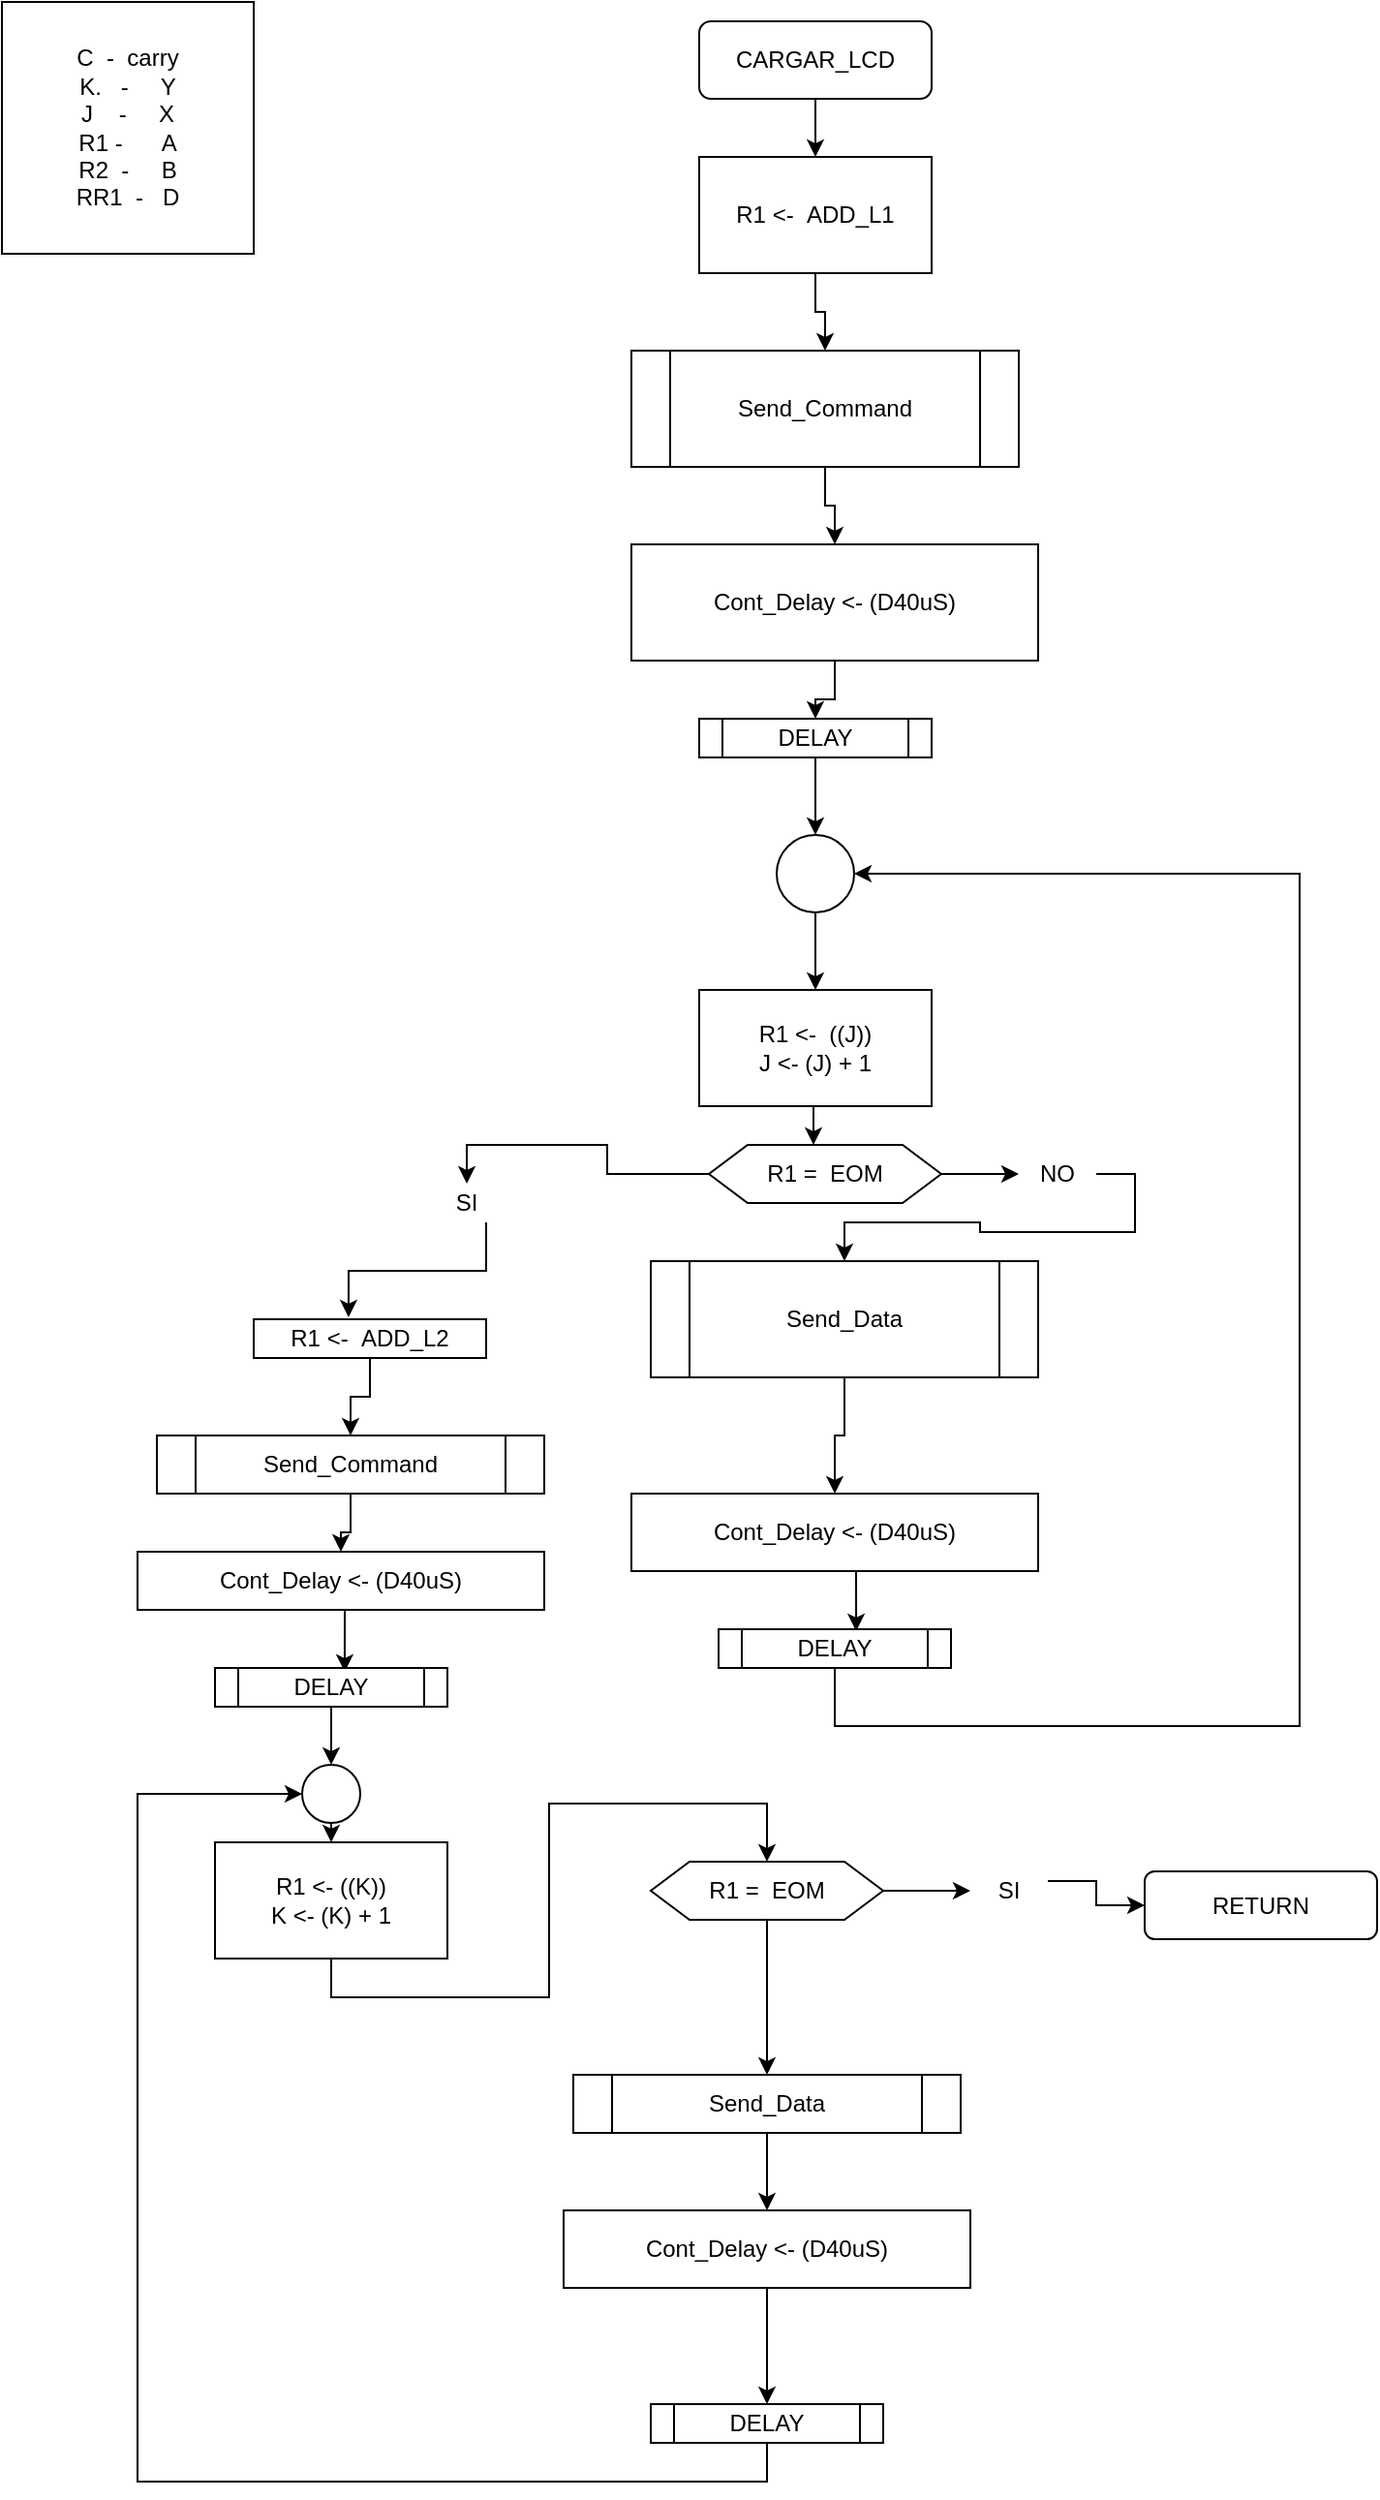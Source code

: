 <mxfile version="14.4.3" type="device"><diagram id="8yJUj1CK0QmkXh2uXSr3" name="Page-1"><mxGraphModel dx="685" dy="785" grid="1" gridSize="10" guides="1" tooltips="1" connect="1" arrows="1" fold="1" page="1" pageScale="1" pageWidth="850" pageHeight="1100" math="0" shadow="0"><root><mxCell id="0"/><mxCell id="1" parent="0"/><mxCell id="rOfRxUgfUwP2hhOxdXl6-1" value="C &amp;nbsp;- &amp;nbsp;carry&lt;br&gt;K. &amp;nbsp; - &amp;nbsp; &amp;nbsp; Y&lt;br&gt;J &amp;nbsp; &amp;nbsp;- &amp;nbsp; &amp;nbsp; X&lt;br&gt;R1 - &amp;nbsp; &amp;nbsp; &amp;nbsp;A&lt;br&gt;R2 &amp;nbsp;- &amp;nbsp; &amp;nbsp; B&lt;br&gt;RR1 &amp;nbsp;- &amp;nbsp; D" style="whiteSpace=wrap;html=1;aspect=fixed;" parent="1" vertex="1"><mxGeometry y="40" width="130" height="130" as="geometry"/></mxCell><mxCell id="rOfRxUgfUwP2hhOxdXl6-5" style="edgeStyle=orthogonalEdgeStyle;rounded=0;orthogonalLoop=1;jettySize=auto;html=1;exitX=0.5;exitY=1;exitDx=0;exitDy=0;entryX=0.5;entryY=0;entryDx=0;entryDy=0;" parent="1" source="rOfRxUgfUwP2hhOxdXl6-2" target="rOfRxUgfUwP2hhOxdXl6-3" edge="1"><mxGeometry relative="1" as="geometry"/></mxCell><mxCell id="rOfRxUgfUwP2hhOxdXl6-2" value="CARGAR_LCD" style="rounded=1;whiteSpace=wrap;html=1;" parent="1" vertex="1"><mxGeometry x="360" y="50" width="120" height="40" as="geometry"/></mxCell><mxCell id="rOfRxUgfUwP2hhOxdXl6-6" style="edgeStyle=orthogonalEdgeStyle;rounded=0;orthogonalLoop=1;jettySize=auto;html=1;exitX=0.5;exitY=1;exitDx=0;exitDy=0;" parent="1" source="rOfRxUgfUwP2hhOxdXl6-3" target="rOfRxUgfUwP2hhOxdXl6-4" edge="1"><mxGeometry relative="1" as="geometry"/></mxCell><mxCell id="rOfRxUgfUwP2hhOxdXl6-3" value="R1 &amp;lt;- &amp;nbsp;ADD_L1" style="rounded=0;whiteSpace=wrap;html=1;" parent="1" vertex="1"><mxGeometry x="360" y="120" width="120" height="60" as="geometry"/></mxCell><mxCell id="rOfRxUgfUwP2hhOxdXl6-8" style="edgeStyle=orthogonalEdgeStyle;rounded=0;orthogonalLoop=1;jettySize=auto;html=1;exitX=0.5;exitY=1;exitDx=0;exitDy=0;" parent="1" source="rOfRxUgfUwP2hhOxdXl6-4" target="rOfRxUgfUwP2hhOxdXl6-7" edge="1"><mxGeometry relative="1" as="geometry"/></mxCell><mxCell id="rOfRxUgfUwP2hhOxdXl6-4" value="Send_Command" style="shape=process;whiteSpace=wrap;html=1;backgroundOutline=1;" parent="1" vertex="1"><mxGeometry x="325" y="220" width="200" height="60" as="geometry"/></mxCell><mxCell id="rOfRxUgfUwP2hhOxdXl6-10" style="edgeStyle=orthogonalEdgeStyle;rounded=0;orthogonalLoop=1;jettySize=auto;html=1;exitX=0.5;exitY=1;exitDx=0;exitDy=0;" parent="1" source="rOfRxUgfUwP2hhOxdXl6-7" target="rOfRxUgfUwP2hhOxdXl6-9" edge="1"><mxGeometry relative="1" as="geometry"/></mxCell><mxCell id="rOfRxUgfUwP2hhOxdXl6-7" value="Cont_Delay &amp;lt;- (D40uS)" style="rounded=0;whiteSpace=wrap;html=1;" parent="1" vertex="1"><mxGeometry x="325" y="320" width="210" height="60" as="geometry"/></mxCell><mxCell id="rOfRxUgfUwP2hhOxdXl6-14" style="edgeStyle=orthogonalEdgeStyle;rounded=0;orthogonalLoop=1;jettySize=auto;html=1;exitX=0.5;exitY=1;exitDx=0;exitDy=0;entryX=0.5;entryY=0;entryDx=0;entryDy=0;" parent="1" source="rOfRxUgfUwP2hhOxdXl6-9" target="rOfRxUgfUwP2hhOxdXl6-11" edge="1"><mxGeometry relative="1" as="geometry"/></mxCell><mxCell id="rOfRxUgfUwP2hhOxdXl6-9" value="DELAY" style="shape=process;whiteSpace=wrap;html=1;backgroundOutline=1;" parent="1" vertex="1"><mxGeometry x="360" y="410" width="120" height="20" as="geometry"/></mxCell><mxCell id="rOfRxUgfUwP2hhOxdXl6-16" style="edgeStyle=orthogonalEdgeStyle;rounded=0;orthogonalLoop=1;jettySize=auto;html=1;exitX=0.5;exitY=1;exitDx=0;exitDy=0;entryX=0.5;entryY=0;entryDx=0;entryDy=0;" parent="1" source="rOfRxUgfUwP2hhOxdXl6-11" target="rOfRxUgfUwP2hhOxdXl6-15" edge="1"><mxGeometry relative="1" as="geometry"/></mxCell><mxCell id="rOfRxUgfUwP2hhOxdXl6-11" value="" style="ellipse;whiteSpace=wrap;html=1;aspect=fixed;" parent="1" vertex="1"><mxGeometry x="400" y="470" width="40" height="40" as="geometry"/></mxCell><mxCell id="rOfRxUgfUwP2hhOxdXl6-18" style="edgeStyle=orthogonalEdgeStyle;rounded=0;orthogonalLoop=1;jettySize=auto;html=1;exitX=0.5;exitY=1;exitDx=0;exitDy=0;entryX=0.45;entryY=0;entryDx=0;entryDy=0;entryPerimeter=0;" parent="1" source="rOfRxUgfUwP2hhOxdXl6-15" target="rOfRxUgfUwP2hhOxdXl6-17" edge="1"><mxGeometry relative="1" as="geometry"/></mxCell><mxCell id="rOfRxUgfUwP2hhOxdXl6-15" value="R1 &amp;lt;- &amp;nbsp;((J))&lt;br&gt;J &amp;lt;- (J) + 1" style="rounded=0;whiteSpace=wrap;html=1;" parent="1" vertex="1"><mxGeometry x="360" y="550" width="120" height="60" as="geometry"/></mxCell><mxCell id="rOfRxUgfUwP2hhOxdXl6-29" style="edgeStyle=orthogonalEdgeStyle;rounded=0;orthogonalLoop=1;jettySize=auto;html=1;exitX=0;exitY=0.5;exitDx=0;exitDy=0;entryX=0.5;entryY=0;entryDx=0;entryDy=0;" parent="1" source="rOfRxUgfUwP2hhOxdXl6-17" target="rOfRxUgfUwP2hhOxdXl6-28" edge="1"><mxGeometry relative="1" as="geometry"/></mxCell><mxCell id="6wZ9S0bWkZ7zFn7hSFnT-3" style="edgeStyle=orthogonalEdgeStyle;rounded=0;orthogonalLoop=1;jettySize=auto;html=1;exitX=1;exitY=0.5;exitDx=0;exitDy=0;entryX=0;entryY=0.5;entryDx=0;entryDy=0;" edge="1" parent="1" source="rOfRxUgfUwP2hhOxdXl6-17" target="6wZ9S0bWkZ7zFn7hSFnT-2"><mxGeometry relative="1" as="geometry"/></mxCell><mxCell id="rOfRxUgfUwP2hhOxdXl6-17" value="R1 = &amp;nbsp;EOM" style="shape=hexagon;perimeter=hexagonPerimeter2;whiteSpace=wrap;html=1;fixedSize=1;" parent="1" vertex="1"><mxGeometry x="365" y="630" width="120" height="30" as="geometry"/></mxCell><mxCell id="rOfRxUgfUwP2hhOxdXl6-23" style="edgeStyle=orthogonalEdgeStyle;rounded=0;orthogonalLoop=1;jettySize=auto;html=1;exitX=0.5;exitY=1;exitDx=0;exitDy=0;" parent="1" source="rOfRxUgfUwP2hhOxdXl6-19" target="rOfRxUgfUwP2hhOxdXl6-21" edge="1"><mxGeometry relative="1" as="geometry"/></mxCell><mxCell id="rOfRxUgfUwP2hhOxdXl6-19" value="Send_Data" style="shape=process;whiteSpace=wrap;html=1;backgroundOutline=1;" parent="1" vertex="1"><mxGeometry x="335" y="690" width="200" height="60" as="geometry"/></mxCell><mxCell id="rOfRxUgfUwP2hhOxdXl6-25" style="edgeStyle=orthogonalEdgeStyle;rounded=0;orthogonalLoop=1;jettySize=auto;html=1;exitX=0.5;exitY=1;exitDx=0;exitDy=0;entryX=0.592;entryY=0.05;entryDx=0;entryDy=0;entryPerimeter=0;" parent="1" source="rOfRxUgfUwP2hhOxdXl6-21" target="rOfRxUgfUwP2hhOxdXl6-24" edge="1"><mxGeometry relative="1" as="geometry"/></mxCell><mxCell id="rOfRxUgfUwP2hhOxdXl6-21" value="Cont_Delay &amp;lt;- (D40uS)" style="rounded=0;whiteSpace=wrap;html=1;" parent="1" vertex="1"><mxGeometry x="325" y="810" width="210" height="40" as="geometry"/></mxCell><mxCell id="rOfRxUgfUwP2hhOxdXl6-27" style="edgeStyle=orthogonalEdgeStyle;rounded=0;orthogonalLoop=1;jettySize=auto;html=1;exitX=0.5;exitY=1;exitDx=0;exitDy=0;entryX=1;entryY=0.5;entryDx=0;entryDy=0;" parent="1" source="rOfRxUgfUwP2hhOxdXl6-24" target="rOfRxUgfUwP2hhOxdXl6-11" edge="1"><mxGeometry relative="1" as="geometry"><Array as="points"><mxPoint x="430" y="930"/><mxPoint x="670" y="930"/><mxPoint x="670" y="490"/></Array></mxGeometry></mxCell><mxCell id="rOfRxUgfUwP2hhOxdXl6-24" value="DELAY" style="shape=process;whiteSpace=wrap;html=1;backgroundOutline=1;" parent="1" vertex="1"><mxGeometry x="370" y="880" width="120" height="20" as="geometry"/></mxCell><mxCell id="rOfRxUgfUwP2hhOxdXl6-33" style="edgeStyle=orthogonalEdgeStyle;rounded=0;orthogonalLoop=1;jettySize=auto;html=1;exitX=0.75;exitY=1;exitDx=0;exitDy=0;entryX=0.408;entryY=-0.05;entryDx=0;entryDy=0;entryPerimeter=0;" parent="1" source="rOfRxUgfUwP2hhOxdXl6-28" target="rOfRxUgfUwP2hhOxdXl6-30" edge="1"><mxGeometry relative="1" as="geometry"/></mxCell><mxCell id="rOfRxUgfUwP2hhOxdXl6-28" value="SI" style="text;html=1;strokeColor=none;fillColor=none;align=center;verticalAlign=middle;whiteSpace=wrap;rounded=0;" parent="1" vertex="1"><mxGeometry x="220" y="650" width="40" height="20" as="geometry"/></mxCell><mxCell id="rOfRxUgfUwP2hhOxdXl6-34" style="edgeStyle=orthogonalEdgeStyle;rounded=0;orthogonalLoop=1;jettySize=auto;html=1;exitX=0.5;exitY=1;exitDx=0;exitDy=0;" parent="1" source="rOfRxUgfUwP2hhOxdXl6-30" target="rOfRxUgfUwP2hhOxdXl6-32" edge="1"><mxGeometry relative="1" as="geometry"/></mxCell><mxCell id="rOfRxUgfUwP2hhOxdXl6-30" value="R1 &amp;lt;- &amp;nbsp;ADD_L2" style="rounded=0;whiteSpace=wrap;html=1;" parent="1" vertex="1"><mxGeometry x="130" y="720" width="120" height="20" as="geometry"/></mxCell><mxCell id="rOfRxUgfUwP2hhOxdXl6-31" style="edgeStyle=orthogonalEdgeStyle;rounded=0;orthogonalLoop=1;jettySize=auto;html=1;exitX=0.5;exitY=1;exitDx=0;exitDy=0;" parent="1" source="rOfRxUgfUwP2hhOxdXl6-4" target="rOfRxUgfUwP2hhOxdXl6-4" edge="1"><mxGeometry relative="1" as="geometry"/></mxCell><mxCell id="rOfRxUgfUwP2hhOxdXl6-36" style="edgeStyle=orthogonalEdgeStyle;rounded=0;orthogonalLoop=1;jettySize=auto;html=1;exitX=0.5;exitY=1;exitDx=0;exitDy=0;" parent="1" source="rOfRxUgfUwP2hhOxdXl6-32" target="rOfRxUgfUwP2hhOxdXl6-35" edge="1"><mxGeometry relative="1" as="geometry"/></mxCell><mxCell id="rOfRxUgfUwP2hhOxdXl6-32" value="Send_Command" style="shape=process;whiteSpace=wrap;html=1;backgroundOutline=1;" parent="1" vertex="1"><mxGeometry x="80" y="780" width="200" height="30" as="geometry"/></mxCell><mxCell id="rOfRxUgfUwP2hhOxdXl6-38" style="edgeStyle=orthogonalEdgeStyle;rounded=0;orthogonalLoop=1;jettySize=auto;html=1;exitX=0.5;exitY=1;exitDx=0;exitDy=0;entryX=0.558;entryY=0.1;entryDx=0;entryDy=0;entryPerimeter=0;" parent="1" source="rOfRxUgfUwP2hhOxdXl6-35" target="rOfRxUgfUwP2hhOxdXl6-37" edge="1"><mxGeometry relative="1" as="geometry"/></mxCell><mxCell id="rOfRxUgfUwP2hhOxdXl6-35" value="Cont_Delay &amp;lt;- (D40uS)" style="rounded=0;whiteSpace=wrap;html=1;" parent="1" vertex="1"><mxGeometry x="70" y="840" width="210" height="30" as="geometry"/></mxCell><mxCell id="rOfRxUgfUwP2hhOxdXl6-41" style="edgeStyle=orthogonalEdgeStyle;rounded=0;orthogonalLoop=1;jettySize=auto;html=1;exitX=0.5;exitY=1;exitDx=0;exitDy=0;entryX=0.5;entryY=0;entryDx=0;entryDy=0;" parent="1" source="rOfRxUgfUwP2hhOxdXl6-37" target="rOfRxUgfUwP2hhOxdXl6-40" edge="1"><mxGeometry relative="1" as="geometry"/></mxCell><mxCell id="rOfRxUgfUwP2hhOxdXl6-37" value="DELAY" style="shape=process;whiteSpace=wrap;html=1;backgroundOutline=1;" parent="1" vertex="1"><mxGeometry x="110" y="900" width="120" height="20" as="geometry"/></mxCell><mxCell id="rOfRxUgfUwP2hhOxdXl6-44" style="edgeStyle=orthogonalEdgeStyle;rounded=0;orthogonalLoop=1;jettySize=auto;html=1;exitX=0.5;exitY=1;exitDx=0;exitDy=0;entryX=0.5;entryY=0;entryDx=0;entryDy=0;" parent="1" source="rOfRxUgfUwP2hhOxdXl6-39" target="rOfRxUgfUwP2hhOxdXl6-43" edge="1"><mxGeometry relative="1" as="geometry"/></mxCell><mxCell id="rOfRxUgfUwP2hhOxdXl6-39" value="R1 &amp;lt;- ((K))&lt;br&gt;K &amp;lt;- (K) + 1" style="rounded=0;whiteSpace=wrap;html=1;" parent="1" vertex="1"><mxGeometry x="110" y="990" width="120" height="60" as="geometry"/></mxCell><mxCell id="rOfRxUgfUwP2hhOxdXl6-42" style="edgeStyle=orthogonalEdgeStyle;rounded=0;orthogonalLoop=1;jettySize=auto;html=1;exitX=0.5;exitY=1;exitDx=0;exitDy=0;entryX=0.5;entryY=0;entryDx=0;entryDy=0;" parent="1" source="rOfRxUgfUwP2hhOxdXl6-40" target="rOfRxUgfUwP2hhOxdXl6-39" edge="1"><mxGeometry relative="1" as="geometry"/></mxCell><mxCell id="rOfRxUgfUwP2hhOxdXl6-40" value="" style="ellipse;whiteSpace=wrap;html=1;aspect=fixed;" parent="1" vertex="1"><mxGeometry x="155" y="950" width="30" height="30" as="geometry"/></mxCell><mxCell id="rOfRxUgfUwP2hhOxdXl6-46" style="edgeStyle=orthogonalEdgeStyle;rounded=0;orthogonalLoop=1;jettySize=auto;html=1;exitX=1;exitY=0.5;exitDx=0;exitDy=0;" parent="1" source="rOfRxUgfUwP2hhOxdXl6-43" target="rOfRxUgfUwP2hhOxdXl6-45" edge="1"><mxGeometry relative="1" as="geometry"/></mxCell><mxCell id="rOfRxUgfUwP2hhOxdXl6-50" style="edgeStyle=orthogonalEdgeStyle;rounded=0;orthogonalLoop=1;jettySize=auto;html=1;exitX=0.5;exitY=1;exitDx=0;exitDy=0;" parent="1" source="rOfRxUgfUwP2hhOxdXl6-43" target="rOfRxUgfUwP2hhOxdXl6-49" edge="1"><mxGeometry relative="1" as="geometry"/></mxCell><mxCell id="rOfRxUgfUwP2hhOxdXl6-43" value="R1 = &amp;nbsp;EOM" style="shape=hexagon;perimeter=hexagonPerimeter2;whiteSpace=wrap;html=1;fixedSize=1;" parent="1" vertex="1"><mxGeometry x="335" y="1000" width="120" height="30" as="geometry"/></mxCell><mxCell id="rOfRxUgfUwP2hhOxdXl6-48" style="edgeStyle=orthogonalEdgeStyle;rounded=0;orthogonalLoop=1;jettySize=auto;html=1;exitX=1;exitY=0.25;exitDx=0;exitDy=0;" parent="1" source="rOfRxUgfUwP2hhOxdXl6-45" target="rOfRxUgfUwP2hhOxdXl6-47" edge="1"><mxGeometry relative="1" as="geometry"/></mxCell><mxCell id="rOfRxUgfUwP2hhOxdXl6-45" value="SI" style="text;html=1;strokeColor=none;fillColor=none;align=center;verticalAlign=middle;whiteSpace=wrap;rounded=0;" parent="1" vertex="1"><mxGeometry x="500" y="1005" width="40" height="20" as="geometry"/></mxCell><mxCell id="rOfRxUgfUwP2hhOxdXl6-47" value="RETURN" style="rounded=1;whiteSpace=wrap;html=1;" parent="1" vertex="1"><mxGeometry x="590" y="1005" width="120" height="35" as="geometry"/></mxCell><mxCell id="rOfRxUgfUwP2hhOxdXl6-52" style="edgeStyle=orthogonalEdgeStyle;rounded=0;orthogonalLoop=1;jettySize=auto;html=1;exitX=0.5;exitY=1;exitDx=0;exitDy=0;entryX=0.5;entryY=0;entryDx=0;entryDy=0;" parent="1" source="rOfRxUgfUwP2hhOxdXl6-49" target="rOfRxUgfUwP2hhOxdXl6-51" edge="1"><mxGeometry relative="1" as="geometry"/></mxCell><mxCell id="rOfRxUgfUwP2hhOxdXl6-49" value="Send_Data" style="shape=process;whiteSpace=wrap;html=1;backgroundOutline=1;" parent="1" vertex="1"><mxGeometry x="295" y="1110" width="200" height="30" as="geometry"/></mxCell><mxCell id="rOfRxUgfUwP2hhOxdXl6-54" style="edgeStyle=orthogonalEdgeStyle;rounded=0;orthogonalLoop=1;jettySize=auto;html=1;exitX=0.5;exitY=1;exitDx=0;exitDy=0;entryX=0.5;entryY=0;entryDx=0;entryDy=0;" parent="1" source="rOfRxUgfUwP2hhOxdXl6-51" target="rOfRxUgfUwP2hhOxdXl6-53" edge="1"><mxGeometry relative="1" as="geometry"/></mxCell><mxCell id="rOfRxUgfUwP2hhOxdXl6-51" value="Cont_Delay &amp;lt;- (D40uS)" style="rounded=0;whiteSpace=wrap;html=1;" parent="1" vertex="1"><mxGeometry x="290" y="1180" width="210" height="40" as="geometry"/></mxCell><mxCell id="rOfRxUgfUwP2hhOxdXl6-55" style="edgeStyle=orthogonalEdgeStyle;rounded=0;orthogonalLoop=1;jettySize=auto;html=1;exitX=0.5;exitY=1;exitDx=0;exitDy=0;entryX=0;entryY=0.5;entryDx=0;entryDy=0;" parent="1" source="rOfRxUgfUwP2hhOxdXl6-53" target="rOfRxUgfUwP2hhOxdXl6-40" edge="1"><mxGeometry relative="1" as="geometry"><Array as="points"><mxPoint x="395" y="1320"/><mxPoint x="70" y="1320"/><mxPoint x="70" y="965"/></Array></mxGeometry></mxCell><mxCell id="rOfRxUgfUwP2hhOxdXl6-53" value="DELAY" style="shape=process;whiteSpace=wrap;html=1;backgroundOutline=1;" parent="1" vertex="1"><mxGeometry x="335" y="1280" width="120" height="20" as="geometry"/></mxCell><mxCell id="6wZ9S0bWkZ7zFn7hSFnT-4" style="edgeStyle=orthogonalEdgeStyle;rounded=0;orthogonalLoop=1;jettySize=auto;html=1;exitX=1;exitY=0.5;exitDx=0;exitDy=0;" edge="1" parent="1" source="6wZ9S0bWkZ7zFn7hSFnT-2" target="rOfRxUgfUwP2hhOxdXl6-19"><mxGeometry relative="1" as="geometry"/></mxCell><mxCell id="6wZ9S0bWkZ7zFn7hSFnT-2" value="NO" style="text;html=1;strokeColor=none;fillColor=none;align=center;verticalAlign=middle;whiteSpace=wrap;rounded=0;" vertex="1" parent="1"><mxGeometry x="525" y="635" width="40" height="20" as="geometry"/></mxCell></root></mxGraphModel></diagram></mxfile>